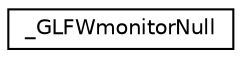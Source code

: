digraph "Graphical Class Hierarchy"
{
 // LATEX_PDF_SIZE
  edge [fontname="Helvetica",fontsize="10",labelfontname="Helvetica",labelfontsize="10"];
  node [fontname="Helvetica",fontsize="10",shape=record];
  rankdir="LR";
  Node0 [label="_GLFWmonitorNull",height=0.2,width=0.4,color="black", fillcolor="white", style="filled",URL="$struct__GLFWmonitorNull.html",tooltip=" "];
}
